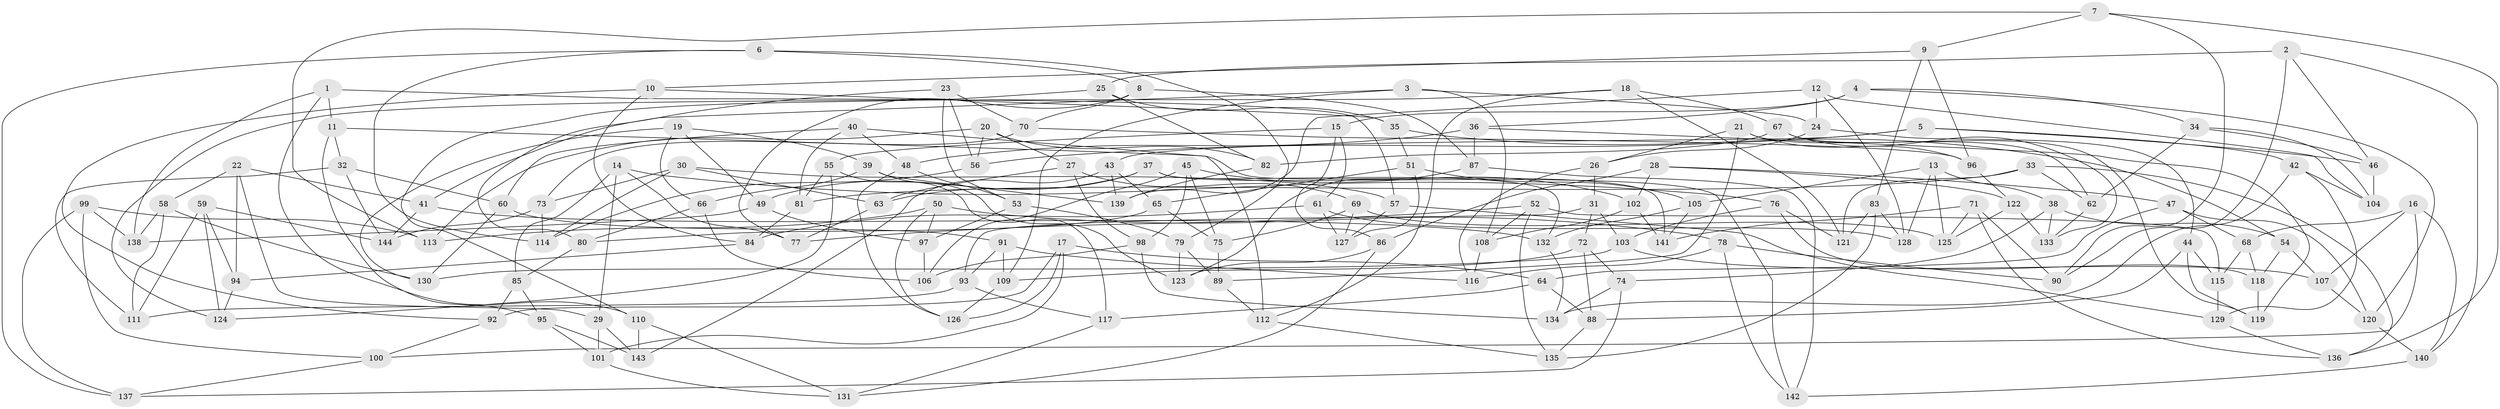 // coarse degree distribution, {6: 0.611764705882353, 4: 0.3176470588235294, 5: 0.07058823529411765}
// Generated by graph-tools (version 1.1) at 2025/42/03/06/25 10:42:24]
// undirected, 144 vertices, 288 edges
graph export_dot {
graph [start="1"]
  node [color=gray90,style=filled];
  1;
  2;
  3;
  4;
  5;
  6;
  7;
  8;
  9;
  10;
  11;
  12;
  13;
  14;
  15;
  16;
  17;
  18;
  19;
  20;
  21;
  22;
  23;
  24;
  25;
  26;
  27;
  28;
  29;
  30;
  31;
  32;
  33;
  34;
  35;
  36;
  37;
  38;
  39;
  40;
  41;
  42;
  43;
  44;
  45;
  46;
  47;
  48;
  49;
  50;
  51;
  52;
  53;
  54;
  55;
  56;
  57;
  58;
  59;
  60;
  61;
  62;
  63;
  64;
  65;
  66;
  67;
  68;
  69;
  70;
  71;
  72;
  73;
  74;
  75;
  76;
  77;
  78;
  79;
  80;
  81;
  82;
  83;
  84;
  85;
  86;
  87;
  88;
  89;
  90;
  91;
  92;
  93;
  94;
  95;
  96;
  97;
  98;
  99;
  100;
  101;
  102;
  103;
  104;
  105;
  106;
  107;
  108;
  109;
  110;
  111;
  112;
  113;
  114;
  115;
  116;
  117;
  118;
  119;
  120;
  121;
  122;
  123;
  124;
  125;
  126;
  127;
  128;
  129;
  130;
  131;
  132;
  133;
  134;
  135;
  136;
  137;
  138;
  139;
  140;
  141;
  142;
  143;
  144;
  1 -- 11;
  1 -- 57;
  1 -- 110;
  1 -- 138;
  2 -- 140;
  2 -- 46;
  2 -- 25;
  2 -- 90;
  3 -- 41;
  3 -- 24;
  3 -- 109;
  3 -- 108;
  4 -- 36;
  4 -- 15;
  4 -- 34;
  4 -- 120;
  5 -- 46;
  5 -- 42;
  5 -- 43;
  5 -- 56;
  6 -- 8;
  6 -- 137;
  6 -- 114;
  6 -- 79;
  7 -- 113;
  7 -- 90;
  7 -- 9;
  7 -- 136;
  8 -- 77;
  8 -- 70;
  8 -- 87;
  9 -- 83;
  9 -- 96;
  9 -- 10;
  10 -- 92;
  10 -- 84;
  10 -- 35;
  11 -- 141;
  11 -- 32;
  11 -- 95;
  12 -- 104;
  12 -- 139;
  12 -- 128;
  12 -- 24;
  13 -- 38;
  13 -- 125;
  13 -- 105;
  13 -- 128;
  14 -- 85;
  14 -- 76;
  14 -- 77;
  14 -- 29;
  15 -- 55;
  15 -- 61;
  15 -- 86;
  16 -- 140;
  16 -- 100;
  16 -- 107;
  16 -- 68;
  17 -- 101;
  17 -- 64;
  17 -- 92;
  17 -- 126;
  18 -- 67;
  18 -- 124;
  18 -- 121;
  18 -- 112;
  19 -- 49;
  19 -- 130;
  19 -- 39;
  19 -- 66;
  20 -- 56;
  20 -- 27;
  20 -- 82;
  20 -- 113;
  21 -- 26;
  21 -- 96;
  21 -- 62;
  21 -- 89;
  22 -- 94;
  22 -- 29;
  22 -- 41;
  22 -- 58;
  23 -- 56;
  23 -- 80;
  23 -- 53;
  23 -- 70;
  24 -- 44;
  24 -- 26;
  25 -- 110;
  25 -- 82;
  25 -- 35;
  26 -- 31;
  26 -- 116;
  27 -- 63;
  27 -- 98;
  27 -- 69;
  28 -- 47;
  28 -- 86;
  28 -- 102;
  28 -- 122;
  29 -- 101;
  29 -- 143;
  30 -- 73;
  30 -- 57;
  30 -- 63;
  30 -- 114;
  31 -- 72;
  31 -- 93;
  31 -- 103;
  32 -- 60;
  32 -- 144;
  32 -- 111;
  33 -- 62;
  33 -- 81;
  33 -- 136;
  33 -- 121;
  34 -- 104;
  34 -- 62;
  34 -- 46;
  35 -- 54;
  35 -- 51;
  36 -- 48;
  36 -- 119;
  36 -- 87;
  37 -- 49;
  37 -- 63;
  37 -- 132;
  37 -- 142;
  38 -- 54;
  38 -- 133;
  38 -- 74;
  39 -- 139;
  39 -- 123;
  39 -- 66;
  40 -- 48;
  40 -- 81;
  40 -- 112;
  40 -- 60;
  41 -- 144;
  41 -- 132;
  42 -- 134;
  42 -- 104;
  42 -- 129;
  43 -- 65;
  43 -- 143;
  43 -- 139;
  44 -- 119;
  44 -- 88;
  44 -- 115;
  45 -- 75;
  45 -- 102;
  45 -- 98;
  45 -- 106;
  46 -- 104;
  47 -- 64;
  47 -- 120;
  47 -- 68;
  48 -- 53;
  48 -- 126;
  49 -- 97;
  49 -- 138;
  50 -- 126;
  50 -- 97;
  50 -- 113;
  50 -- 78;
  51 -- 127;
  51 -- 65;
  51 -- 105;
  52 -- 135;
  52 -- 115;
  52 -- 77;
  52 -- 108;
  53 -- 97;
  53 -- 79;
  54 -- 118;
  54 -- 107;
  55 -- 81;
  55 -- 124;
  55 -- 117;
  56 -- 114;
  57 -- 127;
  57 -- 129;
  58 -- 130;
  58 -- 138;
  58 -- 111;
  59 -- 124;
  59 -- 111;
  59 -- 94;
  59 -- 144;
  60 -- 91;
  60 -- 130;
  61 -- 84;
  61 -- 128;
  61 -- 127;
  62 -- 133;
  63 -- 77;
  64 -- 88;
  64 -- 117;
  65 -- 75;
  65 -- 80;
  66 -- 106;
  66 -- 80;
  67 -- 82;
  67 -- 133;
  67 -- 119;
  68 -- 118;
  68 -- 115;
  69 -- 127;
  69 -- 75;
  69 -- 125;
  70 -- 73;
  70 -- 96;
  71 -- 141;
  71 -- 90;
  71 -- 136;
  71 -- 125;
  72 -- 109;
  72 -- 74;
  72 -- 88;
  73 -- 114;
  73 -- 144;
  74 -- 134;
  74 -- 137;
  75 -- 89;
  76 -- 103;
  76 -- 118;
  76 -- 121;
  78 -- 142;
  78 -- 90;
  78 -- 116;
  79 -- 123;
  79 -- 89;
  80 -- 85;
  81 -- 84;
  82 -- 139;
  83 -- 135;
  83 -- 121;
  83 -- 128;
  84 -- 94;
  85 -- 95;
  85 -- 92;
  86 -- 123;
  86 -- 131;
  87 -- 123;
  87 -- 142;
  88 -- 135;
  89 -- 112;
  91 -- 109;
  91 -- 93;
  91 -- 116;
  92 -- 100;
  93 -- 117;
  93 -- 111;
  94 -- 124;
  95 -- 101;
  95 -- 143;
  96 -- 122;
  97 -- 106;
  98 -- 106;
  98 -- 134;
  99 -- 100;
  99 -- 113;
  99 -- 137;
  99 -- 138;
  100 -- 137;
  101 -- 131;
  102 -- 141;
  102 -- 108;
  103 -- 130;
  103 -- 107;
  105 -- 141;
  105 -- 132;
  107 -- 120;
  108 -- 116;
  109 -- 126;
  110 -- 131;
  110 -- 143;
  112 -- 135;
  115 -- 129;
  117 -- 131;
  118 -- 119;
  120 -- 140;
  122 -- 133;
  122 -- 125;
  129 -- 136;
  132 -- 134;
  140 -- 142;
}
